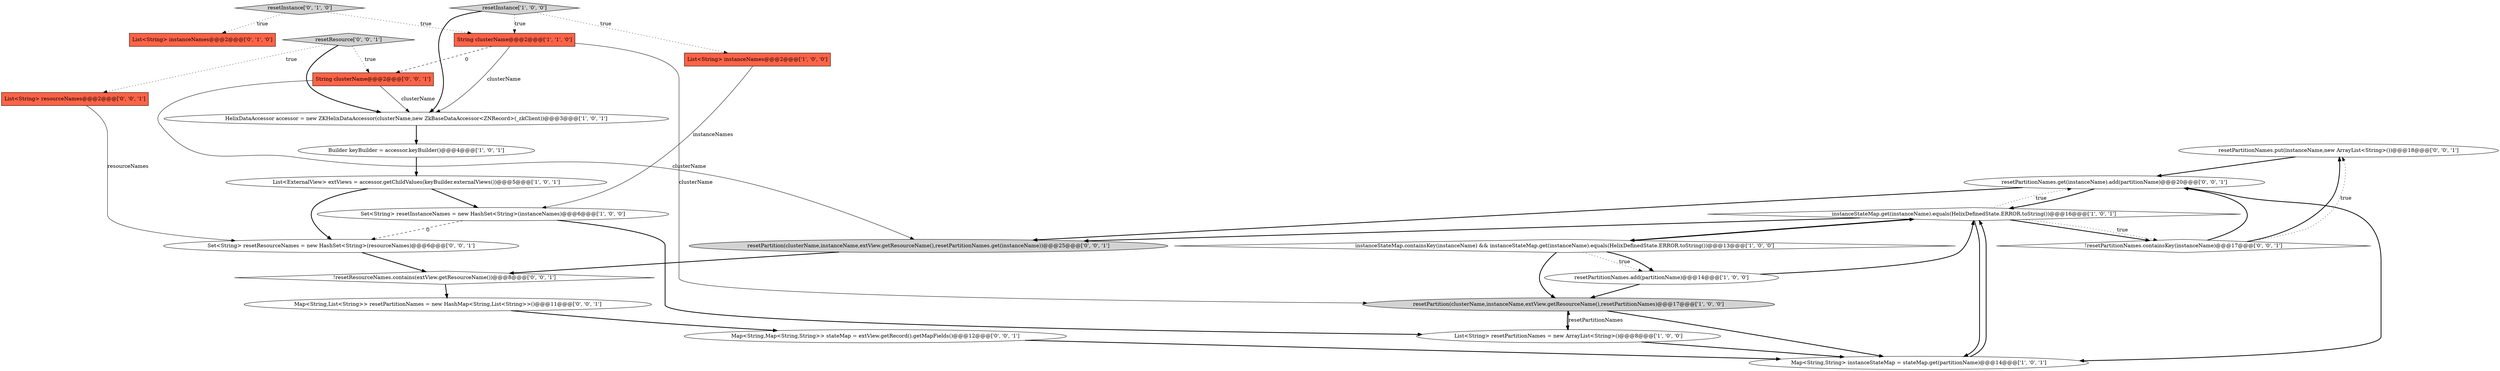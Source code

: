 digraph {
25 [style = filled, label = "resetPartitionNames.put(instanceName,new ArrayList<String>())@@@18@@@['0', '0', '1']", fillcolor = white, shape = ellipse image = "AAA0AAABBB3BBB"];
0 [style = filled, label = "instanceStateMap.containsKey(instanceName) && instanceStateMap.get(instanceName).equals(HelixDefinedState.ERROR.toString())@@@13@@@['1', '0', '0']", fillcolor = white, shape = diamond image = "AAA0AAABBB1BBB"];
7 [style = filled, label = "instanceStateMap.get(instanceName).equals(HelixDefinedState.ERROR.toString())@@@16@@@['1', '0', '1']", fillcolor = white, shape = diamond image = "AAA0AAABBB1BBB"];
14 [style = filled, label = "resetInstance['0', '1', '0']", fillcolor = lightgray, shape = diamond image = "AAA0AAABBB2BBB"];
16 [style = filled, label = "!resetPartitionNames.containsKey(instanceName)@@@17@@@['0', '0', '1']", fillcolor = white, shape = diamond image = "AAA0AAABBB3BBB"];
12 [style = filled, label = "List<String> resetPartitionNames = new ArrayList<String>()@@@8@@@['1', '0', '0']", fillcolor = white, shape = ellipse image = "AAA0AAABBB1BBB"];
24 [style = filled, label = "Set<String> resetResourceNames = new HashSet<String>(resourceNames)@@@6@@@['0', '0', '1']", fillcolor = white, shape = ellipse image = "AAA0AAABBB3BBB"];
23 [style = filled, label = "resetResource['0', '0', '1']", fillcolor = lightgray, shape = diamond image = "AAA0AAABBB3BBB"];
6 [style = filled, label = "Map<String,String> instanceStateMap = stateMap.get(partitionName)@@@14@@@['1', '0', '1']", fillcolor = white, shape = ellipse image = "AAA0AAABBB1BBB"];
11 [style = filled, label = "Builder keyBuilder = accessor.keyBuilder()@@@4@@@['1', '0', '1']", fillcolor = white, shape = ellipse image = "AAA0AAABBB1BBB"];
19 [style = filled, label = "!resetResourceNames.contains(extView.getResourceName())@@@8@@@['0', '0', '1']", fillcolor = white, shape = diamond image = "AAA0AAABBB3BBB"];
20 [style = filled, label = "resetPartition(clusterName,instanceName,extView.getResourceName(),resetPartitionNames.get(instanceName))@@@25@@@['0', '0', '1']", fillcolor = lightgray, shape = ellipse image = "AAA0AAABBB3BBB"];
3 [style = filled, label = "Set<String> resetInstanceNames = new HashSet<String>(instanceNames)@@@6@@@['1', '0', '0']", fillcolor = white, shape = ellipse image = "AAA0AAABBB1BBB"];
18 [style = filled, label = "Map<String,List<String>> resetPartitionNames = new HashMap<String,List<String>>()@@@11@@@['0', '0', '1']", fillcolor = white, shape = ellipse image = "AAA0AAABBB3BBB"];
8 [style = filled, label = "resetPartition(clusterName,instanceName,extView.getResourceName(),resetPartitionNames)@@@17@@@['1', '0', '0']", fillcolor = lightgray, shape = ellipse image = "AAA0AAABBB1BBB"];
22 [style = filled, label = "String clusterName@@@2@@@['0', '0', '1']", fillcolor = tomato, shape = box image = "AAA0AAABBB3BBB"];
2 [style = filled, label = "List<ExternalView> extViews = accessor.getChildValues(keyBuilder.externalViews())@@@5@@@['1', '0', '1']", fillcolor = white, shape = ellipse image = "AAA0AAABBB1BBB"];
9 [style = filled, label = "resetInstance['1', '0', '0']", fillcolor = lightgray, shape = diamond image = "AAA0AAABBB1BBB"];
13 [style = filled, label = "List<String> instanceNames@@@2@@@['0', '1', '0']", fillcolor = tomato, shape = box image = "AAA0AAABBB2BBB"];
15 [style = filled, label = "List<String> resourceNames@@@2@@@['0', '0', '1']", fillcolor = tomato, shape = box image = "AAA0AAABBB3BBB"];
21 [style = filled, label = "resetPartitionNames.get(instanceName).add(partitionName)@@@20@@@['0', '0', '1']", fillcolor = white, shape = ellipse image = "AAA0AAABBB3BBB"];
4 [style = filled, label = "resetPartitionNames.add(partitionName)@@@14@@@['1', '0', '0']", fillcolor = white, shape = ellipse image = "AAA0AAABBB1BBB"];
5 [style = filled, label = "String clusterName@@@2@@@['1', '1', '0']", fillcolor = tomato, shape = box image = "AAA0AAABBB1BBB"];
17 [style = filled, label = "Map<String,Map<String,String>> stateMap = extView.getRecord().getMapFields()@@@12@@@['0', '0', '1']", fillcolor = white, shape = ellipse image = "AAA0AAABBB3BBB"];
1 [style = filled, label = "List<String> instanceNames@@@2@@@['1', '0', '0']", fillcolor = tomato, shape = box image = "AAA0AAABBB1BBB"];
10 [style = filled, label = "HelixDataAccessor accessor = new ZKHelixDataAccessor(clusterName,new ZkBaseDataAccessor<ZNRecord>(_zkClient))@@@3@@@['1', '0', '1']", fillcolor = white, shape = ellipse image = "AAA0AAABBB1BBB"];
22->20 [style = solid, label="clusterName"];
19->18 [style = bold, label=""];
24->19 [style = bold, label=""];
21->6 [style = bold, label=""];
17->6 [style = bold, label=""];
23->22 [style = dotted, label="true"];
2->3 [style = bold, label=""];
0->4 [style = dotted, label="true"];
3->24 [style = dashed, label="0"];
18->17 [style = bold, label=""];
16->25 [style = bold, label=""];
7->0 [style = bold, label=""];
8->6 [style = bold, label=""];
12->8 [style = solid, label="resetPartitionNames"];
3->12 [style = bold, label=""];
9->10 [style = bold, label=""];
7->20 [style = bold, label=""];
1->3 [style = solid, label="instanceNames"];
12->6 [style = bold, label=""];
11->2 [style = bold, label=""];
4->7 [style = bold, label=""];
14->13 [style = dotted, label="true"];
0->7 [style = bold, label=""];
15->24 [style = solid, label="resourceNames"];
14->5 [style = dotted, label="true"];
21->20 [style = bold, label=""];
5->10 [style = solid, label="clusterName"];
0->4 [style = bold, label=""];
22->10 [style = solid, label="clusterName"];
16->21 [style = bold, label=""];
7->6 [style = bold, label=""];
7->16 [style = bold, label=""];
5->8 [style = solid, label="clusterName"];
0->8 [style = bold, label=""];
9->1 [style = dotted, label="true"];
23->10 [style = bold, label=""];
7->16 [style = dotted, label="true"];
21->7 [style = bold, label=""];
4->8 [style = bold, label=""];
23->15 [style = dotted, label="true"];
5->22 [style = dashed, label="0"];
2->24 [style = bold, label=""];
6->7 [style = bold, label=""];
20->19 [style = bold, label=""];
7->21 [style = dotted, label="true"];
16->25 [style = dotted, label="true"];
8->12 [style = bold, label=""];
25->21 [style = bold, label=""];
10->11 [style = bold, label=""];
9->5 [style = dotted, label="true"];
}
